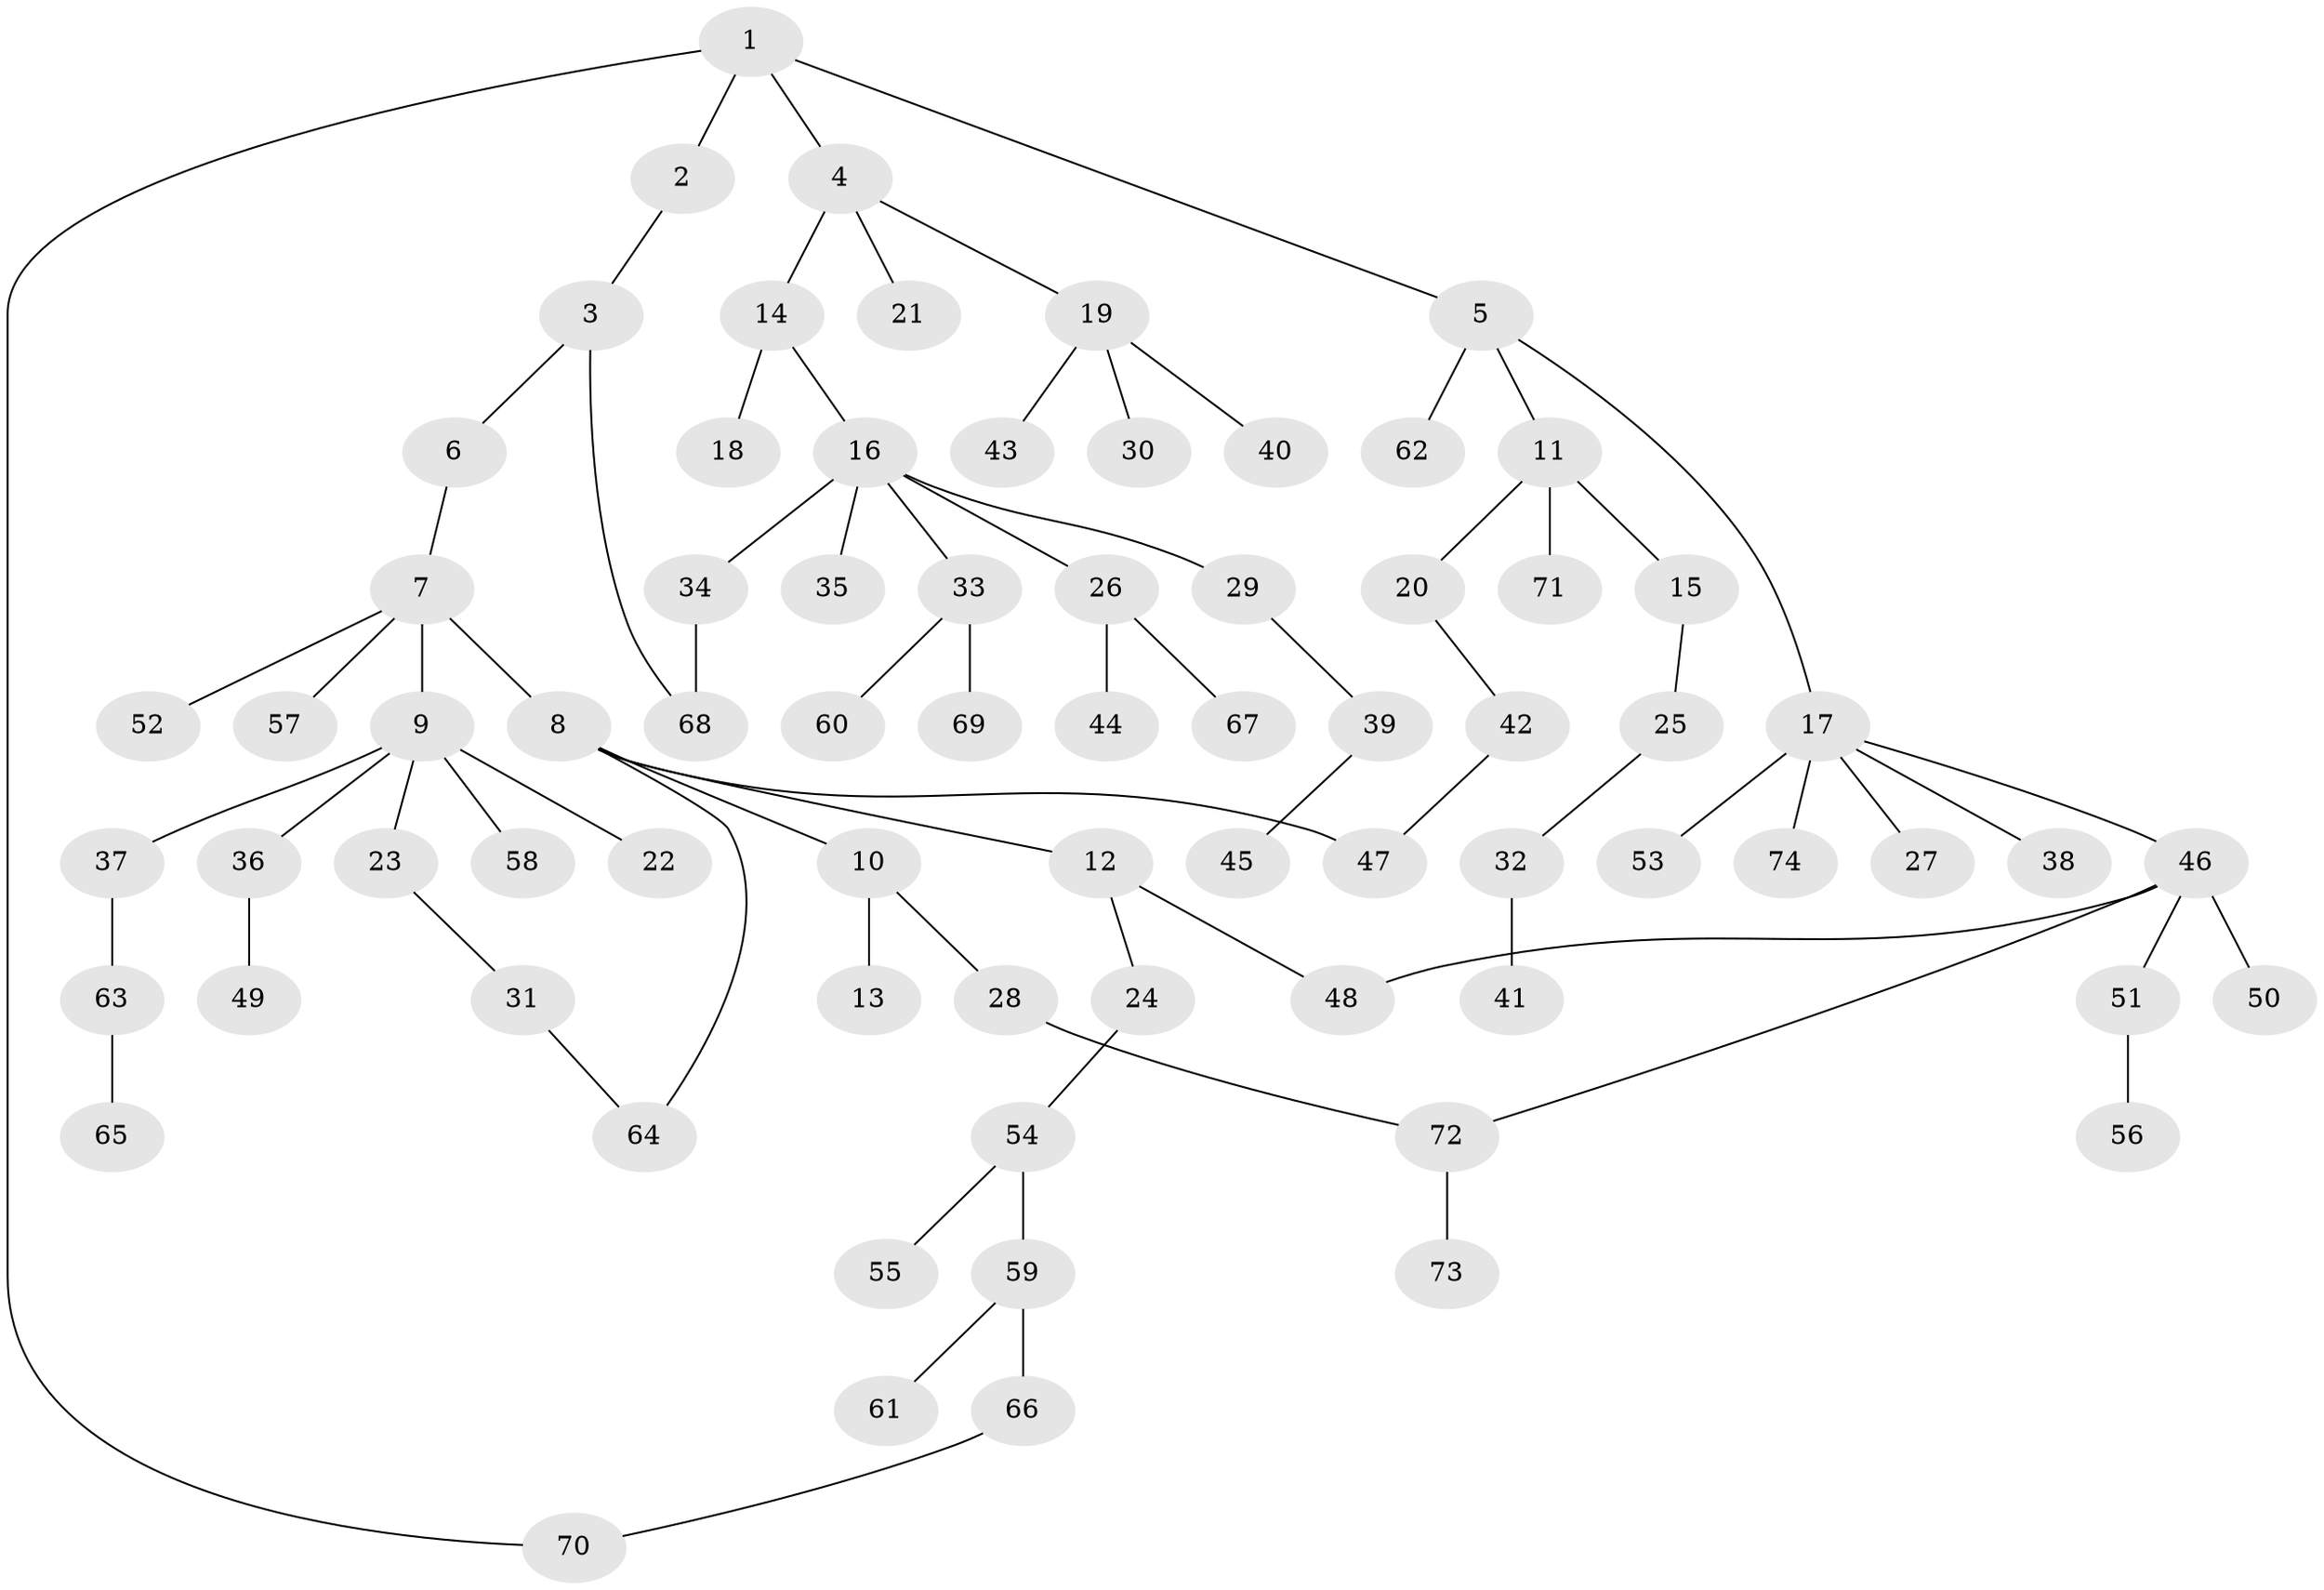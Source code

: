 // coarse degree distribution, {5: 0.06818181818181818, 3: 0.06818181818181818, 4: 0.045454545454545456, 9: 0.022727272727272728, 6: 0.045454545454545456, 2: 0.2727272727272727, 1: 0.4772727272727273}
// Generated by graph-tools (version 1.1) at 2025/17/03/04/25 18:17:06]
// undirected, 74 vertices, 79 edges
graph export_dot {
graph [start="1"]
  node [color=gray90,style=filled];
  1;
  2;
  3;
  4;
  5;
  6;
  7;
  8;
  9;
  10;
  11;
  12;
  13;
  14;
  15;
  16;
  17;
  18;
  19;
  20;
  21;
  22;
  23;
  24;
  25;
  26;
  27;
  28;
  29;
  30;
  31;
  32;
  33;
  34;
  35;
  36;
  37;
  38;
  39;
  40;
  41;
  42;
  43;
  44;
  45;
  46;
  47;
  48;
  49;
  50;
  51;
  52;
  53;
  54;
  55;
  56;
  57;
  58;
  59;
  60;
  61;
  62;
  63;
  64;
  65;
  66;
  67;
  68;
  69;
  70;
  71;
  72;
  73;
  74;
  1 -- 2;
  1 -- 4;
  1 -- 5;
  1 -- 70;
  2 -- 3;
  3 -- 6;
  3 -- 68;
  4 -- 14;
  4 -- 19;
  4 -- 21;
  5 -- 11;
  5 -- 17;
  5 -- 62;
  6 -- 7;
  7 -- 8;
  7 -- 9;
  7 -- 52;
  7 -- 57;
  8 -- 10;
  8 -- 12;
  8 -- 64;
  8 -- 47;
  9 -- 22;
  9 -- 23;
  9 -- 36;
  9 -- 37;
  9 -- 58;
  10 -- 13;
  10 -- 28;
  11 -- 15;
  11 -- 20;
  11 -- 71;
  12 -- 24;
  12 -- 48;
  14 -- 16;
  14 -- 18;
  15 -- 25;
  16 -- 26;
  16 -- 29;
  16 -- 33;
  16 -- 34;
  16 -- 35;
  17 -- 27;
  17 -- 38;
  17 -- 46;
  17 -- 53;
  17 -- 74;
  19 -- 30;
  19 -- 40;
  19 -- 43;
  20 -- 42;
  23 -- 31;
  24 -- 54;
  25 -- 32;
  26 -- 44;
  26 -- 67;
  28 -- 72;
  29 -- 39;
  31 -- 64;
  32 -- 41;
  33 -- 60;
  33 -- 69;
  34 -- 68;
  36 -- 49;
  37 -- 63;
  39 -- 45;
  42 -- 47;
  46 -- 50;
  46 -- 51;
  46 -- 72;
  46 -- 48;
  51 -- 56;
  54 -- 55;
  54 -- 59;
  59 -- 61;
  59 -- 66;
  63 -- 65;
  66 -- 70;
  72 -- 73;
}

